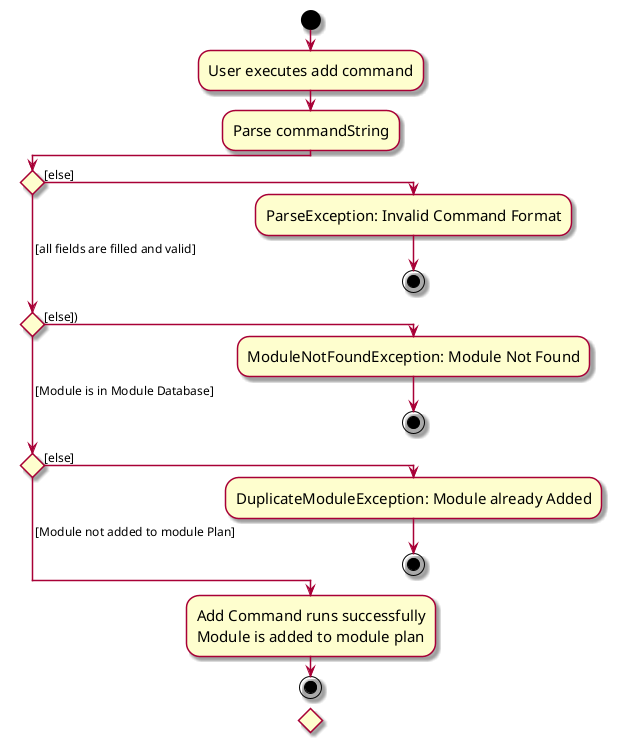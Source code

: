 @startuml
skin rose
skinparam ActivityFontSize 15
skinparam ArrowFontSize 12
!pragma useVerticalIf on
start
:User executes add command;

'Since the beta syntax does not support placing the condition outside the
'diamond we place it as the true branch instead.

:Parse commandString;

if () then ([else])
    :ParseException: Invalid Command Format;
    stop
( [all fields are filled and valid]  ) elseif() then ([else]))
    :ModuleNotFoundException: Module Not Found;
    stop
( [Module is in Module Database]) elseif() then([else])
    :DuplicateModuleException: Module already Added;
    stop
else ( [Module not added to module Plan])
    :Add Command runs successfully
    Module is added to module plan;

stop



@enduml
